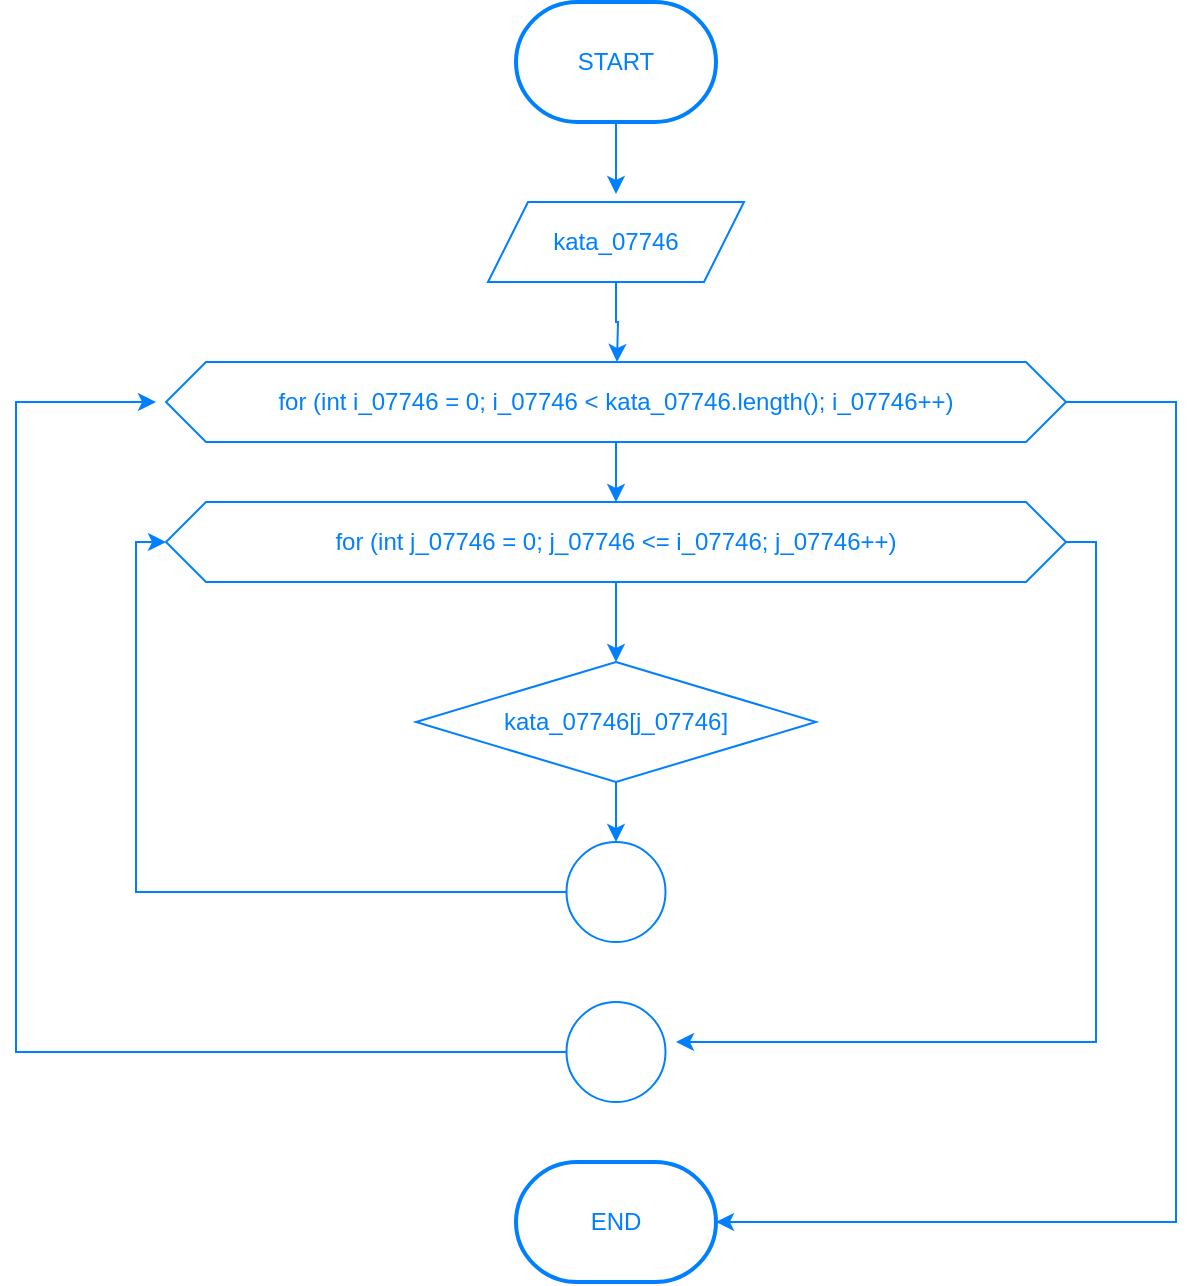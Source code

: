 <mxfile version="22.0.2" type="device">
  <diagram name="Page-1" id="lepNQ0xWfPVt4rGql2F0">
    <mxGraphModel dx="-4891" dy="2316" grid="1" gridSize="10" guides="1" tooltips="1" connect="1" arrows="1" fold="1" page="1" pageScale="1" pageWidth="850" pageHeight="1100" math="0" shadow="0">
      <root>
        <mxCell id="0" />
        <mxCell id="1" parent="0" />
        <mxCell id="Wt4mTwQomMgk7ZBvd0Sg-3" value="" style="edgeStyle=orthogonalEdgeStyle;rounded=0;orthogonalLoop=1;jettySize=auto;html=1;fontColor=#007FFF;strokeColor=#007FFF;" parent="1" source="Wt4mTwQomMgk7ZBvd0Sg-1" edge="1">
          <mxGeometry relative="1" as="geometry">
            <mxPoint x="7240" y="-764" as="targetPoint" />
          </mxGeometry>
        </mxCell>
        <mxCell id="Wt4mTwQomMgk7ZBvd0Sg-1" value="START" style="strokeWidth=2;html=1;shape=mxgraph.flowchart.terminator;whiteSpace=wrap;fontColor=#007FFF;strokeColor=#007FFF;" parent="1" vertex="1">
          <mxGeometry x="7190" y="-860" width="100" height="60" as="geometry" />
        </mxCell>
        <mxCell id="Wt4mTwQomMgk7ZBvd0Sg-5" value="" style="edgeStyle=orthogonalEdgeStyle;rounded=0;orthogonalLoop=1;jettySize=auto;html=1;fontColor=#007FFF;strokeColor=#007FFF;exitX=0.5;exitY=1;exitDx=0;exitDy=0;" parent="1" source="eXYQYFFCsGSePUWTJ8JB-1" edge="1">
          <mxGeometry relative="1" as="geometry">
            <mxPoint x="7240" y="-714" as="sourcePoint" />
            <mxPoint x="7240.5" y="-680" as="targetPoint" />
          </mxGeometry>
        </mxCell>
        <mxCell id="eXYQYFFCsGSePUWTJ8JB-9" style="edgeStyle=orthogonalEdgeStyle;rounded=0;orthogonalLoop=1;jettySize=auto;html=1;exitX=0;exitY=0.5;exitDx=0;exitDy=0;strokeColor=#007FFF;fontColor=#007FFF;" edge="1" parent="1" source="Wt4mTwQomMgk7ZBvd0Sg-10">
          <mxGeometry relative="1" as="geometry">
            <mxPoint x="7010" y="-660" as="targetPoint" />
            <Array as="points">
              <mxPoint x="6940" y="-335" />
              <mxPoint x="6940" y="-660" />
            </Array>
          </mxGeometry>
        </mxCell>
        <mxCell id="Wt4mTwQomMgk7ZBvd0Sg-10" value="" style="ellipse;whiteSpace=wrap;html=1;rounded=0;fontColor=#007FFF;strokeColor=#007FFF;" parent="1" vertex="1">
          <mxGeometry x="7215.25" y="-360" width="49.5" height="50" as="geometry" />
        </mxCell>
        <mxCell id="Wt4mTwQomMgk7ZBvd0Sg-14" value="END" style="strokeWidth=2;html=1;shape=mxgraph.flowchart.terminator;whiteSpace=wrap;fontColor=#007FFF;strokeColor=#007FFF;" parent="1" vertex="1">
          <mxGeometry x="7190" y="-280" width="100" height="60" as="geometry" />
        </mxCell>
        <mxCell id="eXYQYFFCsGSePUWTJ8JB-13" style="edgeStyle=orthogonalEdgeStyle;rounded=0;orthogonalLoop=1;jettySize=auto;html=1;strokeColor=#007FFF;fontColor=#007FFF;" edge="1" parent="1" source="Wt4mTwQomMgk7ZBvd0Sg-16" target="eXYQYFFCsGSePUWTJ8JB-5">
          <mxGeometry relative="1" as="geometry" />
        </mxCell>
        <mxCell id="Wt4mTwQomMgk7ZBvd0Sg-16" value="kata_07746[j_07746]" style="rhombus;whiteSpace=wrap;html=1;fontColor=#007FFF;strokeColor=#007FFF;" parent="1" vertex="1">
          <mxGeometry x="7140" y="-530" width="200" height="60" as="geometry" />
        </mxCell>
        <mxCell id="eXYQYFFCsGSePUWTJ8JB-1" value="&lt;div&gt;kata_07746&lt;/div&gt;" style="shape=parallelogram;perimeter=parallelogramPerimeter;whiteSpace=wrap;html=1;fixedSize=1;fontColor=#007FFF;strokeColor=#007FFF;" vertex="1" parent="1">
          <mxGeometry x="7176" y="-760" width="128" height="40" as="geometry" />
        </mxCell>
        <mxCell id="eXYQYFFCsGSePUWTJ8JB-10" style="edgeStyle=orthogonalEdgeStyle;rounded=0;orthogonalLoop=1;jettySize=auto;html=1;entryX=1;entryY=0.5;entryDx=0;entryDy=0;entryPerimeter=0;strokeColor=#007FFF;fontColor=#007FFF;" edge="1" parent="1" source="eXYQYFFCsGSePUWTJ8JB-3" target="Wt4mTwQomMgk7ZBvd0Sg-14">
          <mxGeometry relative="1" as="geometry">
            <mxPoint x="7520" y="-270" as="targetPoint" />
            <Array as="points">
              <mxPoint x="7520" y="-660" />
              <mxPoint x="7520" y="-250" />
            </Array>
          </mxGeometry>
        </mxCell>
        <mxCell id="eXYQYFFCsGSePUWTJ8JB-12" style="edgeStyle=orthogonalEdgeStyle;rounded=0;orthogonalLoop=1;jettySize=auto;html=1;strokeColor=#007FFF;fontColor=#007FFF;" edge="1" parent="1" source="eXYQYFFCsGSePUWTJ8JB-3" target="eXYQYFFCsGSePUWTJ8JB-4">
          <mxGeometry relative="1" as="geometry" />
        </mxCell>
        <mxCell id="eXYQYFFCsGSePUWTJ8JB-3" value="&lt;div style=&quot;border-color: var(--border-color);&quot;&gt;&amp;nbsp;for (int i_07746 = 0; i_07746 &amp;lt; kata_07746.length(); i_07746++)&amp;nbsp;&lt;/div&gt;" style="shape=hexagon;perimeter=hexagonPerimeter2;whiteSpace=wrap;html=1;fixedSize=1;strokeColor=#007FFF;fontColor=#007FFF;" vertex="1" parent="1">
          <mxGeometry x="7015" y="-680" width="450" height="40" as="geometry" />
        </mxCell>
        <mxCell id="eXYQYFFCsGSePUWTJ8JB-8" style="edgeStyle=orthogonalEdgeStyle;rounded=0;orthogonalLoop=1;jettySize=auto;html=1;strokeColor=#007FFF;fontColor=#007FFF;" edge="1" parent="1" source="eXYQYFFCsGSePUWTJ8JB-4">
          <mxGeometry relative="1" as="geometry">
            <mxPoint x="7270" y="-340" as="targetPoint" />
            <Array as="points">
              <mxPoint x="7480" y="-590" />
              <mxPoint x="7480" y="-340" />
            </Array>
          </mxGeometry>
        </mxCell>
        <mxCell id="eXYQYFFCsGSePUWTJ8JB-11" style="edgeStyle=orthogonalEdgeStyle;rounded=0;orthogonalLoop=1;jettySize=auto;html=1;entryX=0.5;entryY=0;entryDx=0;entryDy=0;strokeColor=#007FFF;fontColor=#007FFF;" edge="1" parent="1" source="eXYQYFFCsGSePUWTJ8JB-4" target="Wt4mTwQomMgk7ZBvd0Sg-16">
          <mxGeometry relative="1" as="geometry" />
        </mxCell>
        <mxCell id="eXYQYFFCsGSePUWTJ8JB-4" value="&lt;div style=&quot;border-color: var(--border-color);&quot;&gt;&amp;nbsp;for (int j_07746 = 0; j_07746 &amp;lt;= i_07746; j_07746++)&amp;nbsp;&lt;br&gt;&lt;/div&gt;" style="shape=hexagon;perimeter=hexagonPerimeter2;whiteSpace=wrap;html=1;fixedSize=1;strokeColor=#007FFF;fontColor=#007FFF;" vertex="1" parent="1">
          <mxGeometry x="7015" y="-610" width="450" height="40" as="geometry" />
        </mxCell>
        <mxCell id="eXYQYFFCsGSePUWTJ8JB-7" style="edgeStyle=orthogonalEdgeStyle;rounded=0;orthogonalLoop=1;jettySize=auto;html=1;entryX=0;entryY=0.5;entryDx=0;entryDy=0;strokeColor=#007FFF;fontColor=#007FFF;" edge="1" parent="1" source="eXYQYFFCsGSePUWTJ8JB-5" target="eXYQYFFCsGSePUWTJ8JB-4">
          <mxGeometry relative="1" as="geometry">
            <mxPoint x="6950" y="-590" as="targetPoint" />
            <Array as="points">
              <mxPoint x="7000" y="-415" />
              <mxPoint x="7000" y="-590" />
            </Array>
          </mxGeometry>
        </mxCell>
        <mxCell id="eXYQYFFCsGSePUWTJ8JB-5" value="" style="ellipse;whiteSpace=wrap;html=1;rounded=0;fontColor=#007FFF;strokeColor=#007FFF;" vertex="1" parent="1">
          <mxGeometry x="7215.25" y="-440" width="49.5" height="50" as="geometry" />
        </mxCell>
      </root>
    </mxGraphModel>
  </diagram>
</mxfile>

